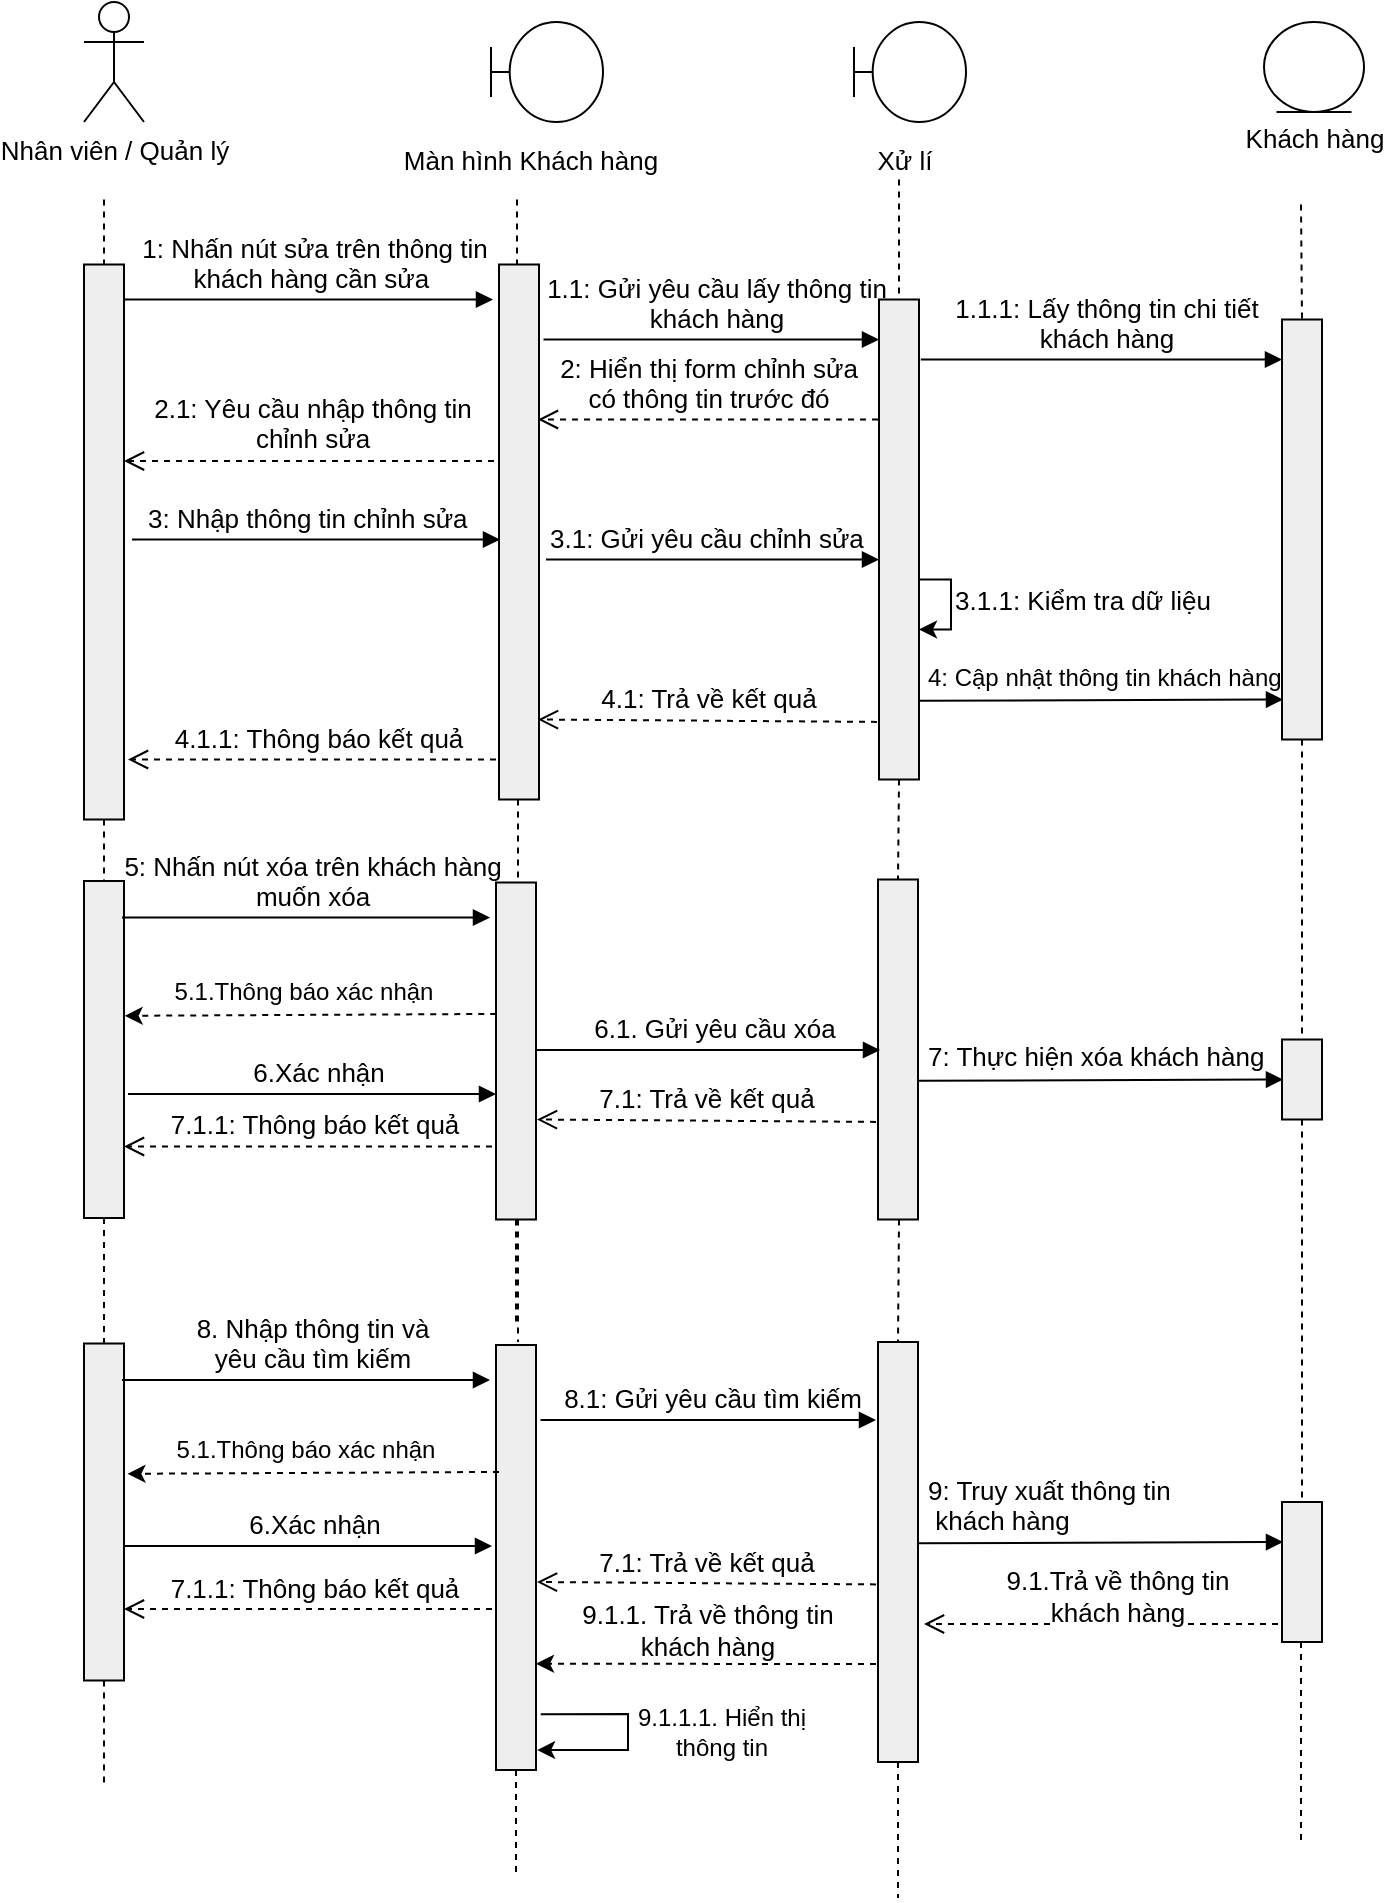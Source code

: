 <mxfile version="15.9.4" type="google"><diagram id="vhQP9gp8_tTE7xVUKtRE" name="Page-1"><mxGraphModel dx="1209" dy="-1683" grid="0" gridSize="10" guides="1" tooltips="1" connect="1" arrows="1" fold="1" page="1" pageScale="1" pageWidth="1654" pageHeight="2336" math="0" shadow="0"><root><mxCell id="0"/><mxCell id="1" parent="0"/><mxCell id="UZTc1KA9JFrEgTojJlAV-3" value="" style="edgeStyle=none;html=1;dashed=1;endArrow=none;rounded=0;fontSize=13;" parent="1" edge="1"><mxGeometry x="1" relative="1" as="geometry"><mxPoint x="90" y="2651.25" as="targetPoint"/><mxPoint x="90" y="2558.75" as="sourcePoint"/></mxGeometry></mxCell><mxCell id="UZTc1KA9JFrEgTojJlAV-6" value="" style="shape=umlBoundary;whiteSpace=wrap;html=1;fontSize=13;" parent="1" vertex="1"><mxGeometry x="283.5" y="2470" width="56" height="50" as="geometry"/></mxCell><mxCell id="UZTc1KA9JFrEgTojJlAV-7" value="Màn hình Khách hàng" style="text;html=1;align=center;verticalAlign=middle;resizable=0;points=[];autosize=1;strokeColor=none;fillColor=none;fontSize=13;" parent="1" vertex="1"><mxGeometry x="233" y="2528.75" width="140" height="20" as="geometry"/></mxCell><mxCell id="UZTc1KA9JFrEgTojJlAV-8" value="" style="edgeStyle=none;html=1;dashed=1;endArrow=none;rounded=0;fontSize=13;" parent="1" edge="1"><mxGeometry x="1" relative="1" as="geometry"><mxPoint x="296.5" y="2598.75" as="targetPoint"/><mxPoint x="296.5" y="2558.75" as="sourcePoint"/></mxGeometry></mxCell><mxCell id="UZTc1KA9JFrEgTojJlAV-11" value="" style="ellipse;shape=umlEntity;whiteSpace=wrap;html=1;fontSize=13;" parent="1" vertex="1"><mxGeometry x="670" y="2470" width="50" height="45" as="geometry"/></mxCell><mxCell id="UZTc1KA9JFrEgTojJlAV-12" value="Khách hàng" style="text;html=1;align=center;verticalAlign=middle;resizable=0;points=[];autosize=1;strokeColor=none;fillColor=none;fontSize=13;" parent="1" vertex="1"><mxGeometry x="655" y="2517.5" width="80" height="20" as="geometry"/></mxCell><mxCell id="UZTc1KA9JFrEgTojJlAV-13" value="Nhân viên / Quản lý" style="shape=umlActor;verticalLabelPosition=bottom;verticalAlign=top;html=1;outlineConnect=0;fontSize=13;" parent="1" vertex="1"><mxGeometry x="80" y="2460" width="30" height="60" as="geometry"/></mxCell><mxCell id="UZTc1KA9JFrEgTojJlAV-17" value="" style="shape=umlBoundary;whiteSpace=wrap;html=1;fontSize=13;" parent="1" vertex="1"><mxGeometry x="465" y="2470" width="56" height="50" as="geometry"/></mxCell><mxCell id="UZTc1KA9JFrEgTojJlAV-21" value="Xử lí" style="text;html=1;align=center;verticalAlign=middle;resizable=0;points=[];autosize=1;strokeColor=none;fillColor=none;fontSize=13;" parent="1" vertex="1"><mxGeometry x="470" y="2528.75" width="40" height="20" as="geometry"/></mxCell><mxCell id="UZTc1KA9JFrEgTojJlAV-31" value="" style="shape=rect;html=1;fillColor=#eeeeee;fontSize=13;" parent="1" vertex="1"><mxGeometry x="80" y="2591.25" width="20" height="277.5" as="geometry"/></mxCell><mxCell id="UZTc1KA9JFrEgTojJlAV-32" value="" style="shape=rect;html=1;fillColor=#eeeeee;fontSize=13;" parent="1" vertex="1"><mxGeometry x="287.5" y="2591.25" width="20" height="267.5" as="geometry"/></mxCell><mxCell id="UZTc1KA9JFrEgTojJlAV-33" value="1: Nhấn nút sửa trên thông tin&lt;br style=&quot;font-size: 13px&quot;&gt;khách hàng cần sửa&amp;nbsp;" style="html=1;verticalAlign=bottom;labelBackgroundColor=none;endArrow=block;endFill=1;endSize=6;align=center;rounded=0;fontSize=13;" parent="1" edge="1"><mxGeometry x="0.016" relative="1" as="geometry"><mxPoint x="100.5" y="2608.75" as="sourcePoint"/><mxPoint x="284.5" y="2608.75" as="targetPoint"/><mxPoint x="1" as="offset"/></mxGeometry></mxCell><mxCell id="UZTc1KA9JFrEgTojJlAV-34" value="" style="edgeStyle=none;html=1;dashed=1;endArrow=none;rounded=0;startArrow=none;entryX=0.5;entryY=0;entryDx=0;entryDy=0;fontSize=13;" parent="1" target="UZTc1KA9JFrEgTojJlAV-37" edge="1"><mxGeometry relative="1" as="geometry"><mxPoint x="487.5" y="2548.75" as="sourcePoint"/><mxPoint x="487.5" y="2598.75" as="targetPoint"/><Array as="points"/></mxGeometry></mxCell><mxCell id="UZTc1KA9JFrEgTojJlAV-35" value="" style="edgeStyle=none;html=1;dashed=1;endArrow=none;rounded=0;startArrow=none;fontSize=13;" parent="1" source="UZTc1KA9JFrEgTojJlAV-37" edge="1"><mxGeometry x="1" relative="1" as="geometry"><mxPoint x="487.5" y="2698.75" as="targetPoint"/></mxGeometry></mxCell><mxCell id="UZTc1KA9JFrEgTojJlAV-36" value="" style="edgeStyle=none;html=1;dashed=1;endArrow=none;rounded=0;fontSize=13;" parent="1" edge="1"><mxGeometry x="1" relative="1" as="geometry"><mxPoint x="487" y="2768.75" as="targetPoint"/><mxPoint x="487" y="2708.75" as="sourcePoint"/></mxGeometry></mxCell><mxCell id="UZTc1KA9JFrEgTojJlAV-37" value="" style="shape=rect;html=1;fillColor=#eeeeee;fontSize=13;" parent="1" vertex="1"><mxGeometry x="477.5" y="2608.75" width="20" height="240" as="geometry"/></mxCell><mxCell id="UZTc1KA9JFrEgTojJlAV-38" value="2.1: Yêu cầu nhập thông tin &lt;br style=&quot;font-size: 13px;&quot;&gt;chỉnh sửa" style="html=1;verticalAlign=bottom;endArrow=open;dashed=1;endSize=8;rounded=0;fontSize=13;" parent="1" edge="1"><mxGeometry x="-0.016" y="-1" relative="1" as="geometry"><mxPoint x="285" y="2689.5" as="sourcePoint"/><mxPoint x="100" y="2689.5" as="targetPoint"/><mxPoint as="offset"/></mxGeometry></mxCell><mxCell id="UZTc1KA9JFrEgTojJlAV-39" value="3: Nhập thông tin chỉnh sửa" style="html=1;verticalAlign=bottom;labelBackgroundColor=none;endArrow=block;endFill=1;endSize=6;align=left;rounded=0;fontSize=13;" parent="1" edge="1"><mxGeometry x="-0.935" relative="1" as="geometry"><mxPoint x="104" y="2728.75" as="sourcePoint"/><mxPoint x="288" y="2728.75" as="targetPoint"/><mxPoint as="offset"/></mxGeometry></mxCell><mxCell id="UZTc1KA9JFrEgTojJlAV-40" value="2: Hiển thị form chỉnh sửa &lt;br&gt;có thông tin trước đó" style="html=1;verticalAlign=bottom;endArrow=open;dashed=1;endSize=8;rounded=0;fontSize=13;" parent="1" edge="1"><mxGeometry relative="1" as="geometry"><mxPoint x="477" y="2668.75" as="sourcePoint"/><mxPoint x="307" y="2668.75" as="targetPoint"/></mxGeometry></mxCell><mxCell id="UZTc1KA9JFrEgTojJlAV-41" value="4.1.1: Thông báo kết quả" style="html=1;verticalAlign=bottom;endArrow=open;dashed=1;endSize=8;rounded=0;fontSize=13;" parent="1" edge="1"><mxGeometry x="-0.016" relative="1" as="geometry"><mxPoint x="286" y="2838.75" as="sourcePoint"/><mxPoint x="102" y="2838.75" as="targetPoint"/><mxPoint x="1" as="offset"/></mxGeometry></mxCell><mxCell id="UZTc1KA9JFrEgTojJlAV-42" value="1.1: Gửi yêu cầu lấy thông tin&lt;br style=&quot;font-size: 13px&quot;&gt;khách hàng" style="html=1;verticalAlign=bottom;labelBackgroundColor=none;endArrow=block;endFill=1;endSize=6;align=center;rounded=0;fontSize=13;" parent="1" edge="1"><mxGeometry x="0.016" relative="1" as="geometry"><mxPoint x="309.75" y="2628.75" as="sourcePoint"/><mxPoint x="477.5" y="2628.75" as="targetPoint"/><mxPoint x="1" as="offset"/></mxGeometry></mxCell><mxCell id="UZTc1KA9JFrEgTojJlAV-43" value="" style="edgeStyle=none;html=1;dashed=1;endArrow=none;rounded=0;entryX=0.5;entryY=0;entryDx=0;entryDy=0;fontSize=13;" parent="1" target="UZTc1KA9JFrEgTojJlAV-44" edge="1"><mxGeometry relative="1" as="geometry"><mxPoint x="688.5" y="2561.25" as="sourcePoint"/><mxPoint x="689" y="2668.75" as="targetPoint"/></mxGeometry></mxCell><mxCell id="UZTc1KA9JFrEgTojJlAV-44" value="" style="shape=rect;html=1;fillColor=#eeeeee;fontSize=13;" parent="1" vertex="1"><mxGeometry x="679" y="2618.75" width="20" height="210" as="geometry"/></mxCell><mxCell id="UZTc1KA9JFrEgTojJlAV-45" value="1.1.1: Lấy thông tin chi tiết &lt;br style=&quot;font-size: 13px&quot;&gt;khách hàng" style="html=1;verticalAlign=bottom;labelBackgroundColor=none;endArrow=block;endFill=1;endSize=6;align=center;rounded=0;exitX=1.045;exitY=0.125;exitDx=0;exitDy=0;exitPerimeter=0;fontSize=13;" parent="1" source="UZTc1KA9JFrEgTojJlAV-37" edge="1"><mxGeometry x="0.016" relative="1" as="geometry"><mxPoint x="504" y="2638.75" as="sourcePoint"/><mxPoint x="679" y="2638.75" as="targetPoint"/><mxPoint x="1" as="offset"/></mxGeometry></mxCell><mxCell id="UZTc1KA9JFrEgTojJlAV-46" value="3.1: Gửi yêu cầu chỉnh sửa" style="html=1;verticalAlign=bottom;labelBackgroundColor=none;endArrow=block;endFill=1;endSize=6;align=left;rounded=0;fontSize=13;" parent="1" edge="1"><mxGeometry x="-1" relative="1" as="geometry"><mxPoint x="311" y="2738.75" as="sourcePoint"/><mxPoint x="477.5" y="2738.75" as="targetPoint"/><mxPoint as="offset"/></mxGeometry></mxCell><mxCell id="UZTc1KA9JFrEgTojJlAV-47" value="3.1.1: Kiểm tra dữ liệu" style="text;html=1;align=center;verticalAlign=middle;resizable=0;points=[];autosize=1;strokeColor=none;fillColor=none;fontSize=13;" parent="1" vertex="1"><mxGeometry x="509" y="2748.75" width="140" height="20" as="geometry"/></mxCell><mxCell id="UZTc1KA9JFrEgTojJlAV-48" style="edgeStyle=elbowEdgeStyle;rounded=0;orthogonalLoop=1;jettySize=auto;html=1;exitX=1;exitY=0.25;exitDx=0;exitDy=0;entryX=1;entryY=0.5;entryDx=0;entryDy=0;fontSize=13;" parent="1" edge="1"><mxGeometry relative="1" as="geometry"><Array as="points"><mxPoint x="513.5" y="2757.75"/></Array><mxPoint x="497.5" y="2748.75" as="sourcePoint"/><mxPoint x="497.5" y="2773.75" as="targetPoint"/></mxGeometry></mxCell><mxCell id="UZTc1KA9JFrEgTojJlAV-49" value="&lt;font style=&quot;font-size: 12px&quot;&gt;4: Cập nhật thông tin khách hàng&lt;/font&gt;" style="html=1;verticalAlign=bottom;labelBackgroundColor=none;endArrow=block;endFill=1;endSize=6;align=left;rounded=0;entryX=0;entryY=0.25;entryDx=0;entryDy=0;fontSize=13;" parent="1" edge="1"><mxGeometry x="-0.973" y="1" relative="1" as="geometry"><mxPoint x="497.5" y="2809.38" as="sourcePoint"/><mxPoint x="679.5" y="2808.755" as="targetPoint"/><mxPoint as="offset"/></mxGeometry></mxCell><mxCell id="UZTc1KA9JFrEgTojJlAV-50" value="4.1: Trả về kết quả" style="html=1;verticalAlign=bottom;endArrow=open;dashed=1;endSize=8;rounded=0;exitX=-0.05;exitY=0.822;exitDx=0;exitDy=0;exitPerimeter=0;fontSize=13;" parent="1" edge="1"><mxGeometry relative="1" as="geometry"><mxPoint x="476.5" y="2819.95" as="sourcePoint"/><mxPoint x="307" y="2818.75" as="targetPoint"/></mxGeometry></mxCell><mxCell id="UZTc1KA9JFrEgTojJlAV-51" value="" style="edgeStyle=none;html=1;dashed=1;endArrow=none;rounded=0;fontSize=13;" parent="1" edge="1"><mxGeometry x="1" relative="1" as="geometry"><mxPoint x="297" y="2907.75" as="targetPoint"/><mxPoint x="297" y="2858.75" as="sourcePoint"/></mxGeometry></mxCell><mxCell id="UZTc1KA9JFrEgTojJlAV-52" value="" style="shape=rect;html=1;fillColor=#eeeeee;fontSize=13;" parent="1" vertex="1"><mxGeometry x="80" y="2899.5" width="20" height="168.5" as="geometry"/></mxCell><mxCell id="UZTc1KA9JFrEgTojJlAV-53" value="" style="shape=rect;html=1;fillColor=#eeeeee;fontSize=13;" parent="1" vertex="1"><mxGeometry x="286" y="2900.25" width="20" height="168.5" as="geometry"/></mxCell><mxCell id="UZTc1KA9JFrEgTojJlAV-54" value="5: Nhấn nút xóa trên khách hàng&lt;br style=&quot;font-size: 13px&quot;&gt;muốn xóa" style="html=1;verticalAlign=bottom;labelBackgroundColor=none;endArrow=block;endFill=1;endSize=6;align=center;rounded=0;fontSize=13;" parent="1" edge="1"><mxGeometry x="0.016" relative="1" as="geometry"><mxPoint x="99" y="2917.75" as="sourcePoint"/><mxPoint x="283" y="2917.75" as="targetPoint"/><mxPoint x="1" as="offset"/></mxGeometry></mxCell><mxCell id="UZTc1KA9JFrEgTojJlAV-55" value="" style="edgeStyle=none;html=1;dashed=1;endArrow=none;rounded=0;startArrow=none;entryX=0.5;entryY=0;entryDx=0;entryDy=0;exitX=0.5;exitY=1;exitDx=0;exitDy=0;fontSize=13;" parent="1" source="UZTc1KA9JFrEgTojJlAV-37" target="UZTc1KA9JFrEgTojJlAV-57" edge="1"><mxGeometry relative="1" as="geometry"><mxPoint x="486" y="2857.75" as="sourcePoint"/><mxPoint x="486" y="2907.75" as="targetPoint"/><Array as="points"/></mxGeometry></mxCell><mxCell id="UZTc1KA9JFrEgTojJlAV-56" value="" style="edgeStyle=none;html=1;dashed=1;endArrow=none;rounded=0;startArrow=none;fontSize=13;" parent="1" source="UZTc1KA9JFrEgTojJlAV-57" edge="1"><mxGeometry x="1" relative="1" as="geometry"><mxPoint x="486" y="3007.75" as="targetPoint"/></mxGeometry></mxCell><mxCell id="UZTc1KA9JFrEgTojJlAV-57" value="" style="shape=rect;html=1;fillColor=#eeeeee;fontSize=13;" parent="1" vertex="1"><mxGeometry x="477" y="2898.75" width="20" height="170" as="geometry"/></mxCell><mxCell id="UZTc1KA9JFrEgTojJlAV-58" value="7.1.1: Thông báo kết quả" style="html=1;verticalAlign=bottom;endArrow=open;dashed=1;endSize=8;rounded=0;fontSize=13;" parent="1" edge="1"><mxGeometry x="-0.016" relative="1" as="geometry"><mxPoint x="284" y="3032.25" as="sourcePoint"/><mxPoint x="100" y="3032.25" as="targetPoint"/><mxPoint x="1" as="offset"/></mxGeometry></mxCell><mxCell id="UZTc1KA9JFrEgTojJlAV-60" value="" style="edgeStyle=none;html=1;dashed=1;endArrow=none;rounded=0;entryX=0.5;entryY=0;entryDx=0;entryDy=0;exitX=0.5;exitY=1;exitDx=0;exitDy=0;fontSize=13;" parent="1" source="UZTc1KA9JFrEgTojJlAV-44" target="UZTc1KA9JFrEgTojJlAV-61" edge="1"><mxGeometry relative="1" as="geometry"><mxPoint x="687" y="2870.25" as="sourcePoint"/><mxPoint x="687.5" y="2977.75" as="targetPoint"/></mxGeometry></mxCell><mxCell id="UZTc1KA9JFrEgTojJlAV-61" value="" style="shape=rect;html=1;fillColor=#eeeeee;fontSize=13;" parent="1" vertex="1"><mxGeometry x="679" y="2978.75" width="20" height="40" as="geometry"/></mxCell><mxCell id="UZTc1KA9JFrEgTojJlAV-64" value="7: Thực hiện xóa khách hàng" style="html=1;verticalAlign=bottom;labelBackgroundColor=none;endArrow=block;endFill=1;endSize=6;align=left;rounded=0;entryX=0;entryY=0.25;entryDx=0;entryDy=0;fontSize=13;" parent="1" edge="1"><mxGeometry x="-0.973" y="1" relative="1" as="geometry"><mxPoint x="497.5" y="2999.38" as="sourcePoint"/><mxPoint x="679.5" y="2998.755" as="targetPoint"/><mxPoint as="offset"/></mxGeometry></mxCell><mxCell id="UZTc1KA9JFrEgTojJlAV-65" value="7.1: Trả về kết quả" style="html=1;verticalAlign=bottom;endArrow=open;dashed=1;endSize=8;rounded=0;exitX=-0.05;exitY=0.822;exitDx=0;exitDy=0;exitPerimeter=0;fontSize=13;" parent="1" edge="1"><mxGeometry relative="1" as="geometry"><mxPoint x="476" y="3019.95" as="sourcePoint"/><mxPoint x="306.5" y="3018.75" as="targetPoint"/></mxGeometry></mxCell><mxCell id="UZTc1KA9JFrEgTojJlAV-66" value="" style="edgeStyle=none;html=1;dashed=1;endArrow=none;rounded=0;exitX=0.5;exitY=1;exitDx=0;exitDy=0;entryX=0.5;entryY=0;entryDx=0;entryDy=0;fontSize=13;" parent="1" source="UZTc1KA9JFrEgTojJlAV-31" target="UZTc1KA9JFrEgTojJlAV-52" edge="1"><mxGeometry x="1" relative="1" as="geometry"><mxPoint x="305" y="2917.75" as="targetPoint"/><mxPoint x="305" y="2868.75" as="sourcePoint"/></mxGeometry></mxCell><mxCell id="UZTc1KA9JFrEgTojJlAV-67" value="" style="edgeStyle=none;html=1;dashed=1;endArrow=none;rounded=0;startArrow=none;exitX=0.5;exitY=1;exitDx=0;exitDy=0;fontSize=13;entryX=0.5;entryY=0;entryDx=0;entryDy=0;" parent="1" edge="1" target="AH5kCoYcIONQz1lu5F2h-8"><mxGeometry relative="1" as="geometry"><mxPoint x="689" y="3018.75" as="sourcePoint"/><mxPoint x="689" y="3118.75" as="targetPoint"/><Array as="points"/></mxGeometry></mxCell><mxCell id="UZTc1KA9JFrEgTojJlAV-68" value="" style="edgeStyle=none;html=1;dashed=1;endArrow=none;rounded=0;startArrow=none;entryX=0.5;entryY=0;entryDx=0;entryDy=0;exitX=0.5;exitY=1;exitDx=0;exitDy=0;fontSize=13;" parent="1" edge="1" target="AH5kCoYcIONQz1lu5F2h-5"><mxGeometry relative="1" as="geometry"><mxPoint x="487.5" y="3068.75" as="sourcePoint"/><mxPoint x="487" y="3118.75" as="targetPoint"/><Array as="points"/></mxGeometry></mxCell><mxCell id="UZTc1KA9JFrEgTojJlAV-69" value="" style="edgeStyle=none;html=1;dashed=1;endArrow=none;rounded=0;startArrow=none;exitX=0.5;exitY=1;exitDx=0;exitDy=0;fontSize=13;entryX=0.5;entryY=0;entryDx=0;entryDy=0;" parent="1" source="UZTc1KA9JFrEgTojJlAV-52" edge="1" target="AH5kCoYcIONQz1lu5F2h-1"><mxGeometry relative="1" as="geometry"><mxPoint x="699" y="3028.75" as="sourcePoint"/><mxPoint x="90" y="3120" as="targetPoint"/><Array as="points"/></mxGeometry></mxCell><mxCell id="UZTc1KA9JFrEgTojJlAV-70" value="" style="edgeStyle=none;html=1;dashed=1;endArrow=none;rounded=0;startArrow=none;exitX=0.5;exitY=1;exitDx=0;exitDy=0;fontSize=13;" parent="1" source="UZTc1KA9JFrEgTojJlAV-53" edge="1"><mxGeometry relative="1" as="geometry"><mxPoint x="709" y="3038.75" as="sourcePoint"/><mxPoint x="296" y="3120" as="targetPoint"/><Array as="points"/></mxGeometry></mxCell><mxCell id="UZTc1KA9JFrEgTojJlAV-71" value="" style="edgeStyle=none;html=1;dashed=1;endArrow=none;rounded=0;startArrow=none;exitX=0.5;exitY=1;exitDx=0;exitDy=0;fontSize=13;" parent="1" edge="1"><mxGeometry relative="1" as="geometry"><mxPoint x="297" y="3068.75" as="sourcePoint"/><mxPoint x="297" y="3130" as="targetPoint"/><Array as="points"/></mxGeometry></mxCell><mxCell id="AH5kCoYcIONQz1lu5F2h-1" value="" style="shape=rect;html=1;fillColor=#eeeeee;fontSize=13;" vertex="1" parent="1"><mxGeometry x="80" y="3130.75" width="20" height="168.5" as="geometry"/></mxCell><mxCell id="AH5kCoYcIONQz1lu5F2h-2" value="" style="shape=rect;html=1;fillColor=#eeeeee;fontSize=13;" vertex="1" parent="1"><mxGeometry x="286" y="3131.5" width="20" height="212.5" as="geometry"/></mxCell><mxCell id="AH5kCoYcIONQz1lu5F2h-3" value="8. Nhập thông tin và &lt;br&gt;yêu cầu tìm kiếm" style="html=1;verticalAlign=bottom;labelBackgroundColor=none;endArrow=block;endFill=1;endSize=6;align=center;rounded=0;fontSize=13;" edge="1" parent="1"><mxGeometry x="0.016" relative="1" as="geometry"><mxPoint x="99" y="3149" as="sourcePoint"/><mxPoint x="283" y="3149" as="targetPoint"/><mxPoint x="1" as="offset"/></mxGeometry></mxCell><mxCell id="AH5kCoYcIONQz1lu5F2h-4" value="" style="edgeStyle=none;html=1;dashed=1;endArrow=none;rounded=0;startArrow=none;fontSize=13;" edge="1" parent="1" source="AH5kCoYcIONQz1lu5F2h-5"><mxGeometry x="1" relative="1" as="geometry"><mxPoint x="486" y="3239" as="targetPoint"/></mxGeometry></mxCell><mxCell id="AH5kCoYcIONQz1lu5F2h-5" value="" style="shape=rect;html=1;fillColor=#eeeeee;fontSize=13;" vertex="1" parent="1"><mxGeometry x="477" y="3130" width="20" height="210" as="geometry"/></mxCell><mxCell id="AH5kCoYcIONQz1lu5F2h-6" value="7.1.1: Thông báo kết quả" style="html=1;verticalAlign=bottom;endArrow=open;dashed=1;endSize=8;rounded=0;fontSize=13;" edge="1" parent="1"><mxGeometry x="-0.016" relative="1" as="geometry"><mxPoint x="284" y="3263.5" as="sourcePoint"/><mxPoint x="100" y="3263.5" as="targetPoint"/><mxPoint x="1" as="offset"/></mxGeometry></mxCell><mxCell id="AH5kCoYcIONQz1lu5F2h-7" value="8.1: Gửi yêu cầu tìm kiếm" style="html=1;verticalAlign=bottom;labelBackgroundColor=none;endArrow=block;endFill=1;endSize=6;align=center;rounded=0;fontSize=13;" edge="1" parent="1"><mxGeometry x="0.016" relative="1" as="geometry"><mxPoint x="308.25" y="3169" as="sourcePoint"/><mxPoint x="476" y="3169" as="targetPoint"/><mxPoint x="1" as="offset"/></mxGeometry></mxCell><mxCell id="AH5kCoYcIONQz1lu5F2h-8" value="" style="shape=rect;html=1;fillColor=#eeeeee;fontSize=13;" vertex="1" parent="1"><mxGeometry x="679" y="3210" width="20" height="70" as="geometry"/></mxCell><mxCell id="AH5kCoYcIONQz1lu5F2h-11" value="9: Truy xuất thông tin&lt;br&gt;&amp;nbsp;khách hàng" style="html=1;verticalAlign=bottom;labelBackgroundColor=none;endArrow=block;endFill=1;endSize=6;align=left;rounded=0;entryX=0;entryY=0.25;entryDx=0;entryDy=0;fontSize=13;" edge="1" parent="1"><mxGeometry x="-0.973" y="1" relative="1" as="geometry"><mxPoint x="497.5" y="3230.63" as="sourcePoint"/><mxPoint x="679.5" y="3230.005" as="targetPoint"/><mxPoint as="offset"/></mxGeometry></mxCell><mxCell id="AH5kCoYcIONQz1lu5F2h-12" value="7.1: Trả về kết quả" style="html=1;verticalAlign=bottom;endArrow=open;dashed=1;endSize=8;rounded=0;exitX=-0.05;exitY=0.822;exitDx=0;exitDy=0;exitPerimeter=0;fontSize=13;" edge="1" parent="1"><mxGeometry relative="1" as="geometry"><mxPoint x="476" y="3251.2" as="sourcePoint"/><mxPoint x="306.5" y="3250" as="targetPoint"/></mxGeometry></mxCell><mxCell id="AH5kCoYcIONQz1lu5F2h-14" value="" style="edgeStyle=none;html=1;dashed=1;endArrow=none;rounded=0;startArrow=none;exitX=0.5;exitY=1;exitDx=0;exitDy=0;fontSize=13;" edge="1" parent="1"><mxGeometry relative="1" as="geometry"><mxPoint x="688.5" y="3280" as="sourcePoint"/><mxPoint x="688.5" y="3380" as="targetPoint"/><Array as="points"/></mxGeometry></mxCell><mxCell id="AH5kCoYcIONQz1lu5F2h-16" value="" style="edgeStyle=none;html=1;dashed=1;endArrow=none;rounded=0;startArrow=none;exitX=0.5;exitY=1;exitDx=0;exitDy=0;fontSize=13;" edge="1" parent="1" source="AH5kCoYcIONQz1lu5F2h-1"><mxGeometry relative="1" as="geometry"><mxPoint x="699" y="3260" as="sourcePoint"/><mxPoint x="90" y="3351.25" as="targetPoint"/><Array as="points"/></mxGeometry></mxCell><mxCell id="AH5kCoYcIONQz1lu5F2h-17" value="" style="edgeStyle=none;html=1;dashed=1;endArrow=none;rounded=0;startArrow=none;exitX=0.5;exitY=1;exitDx=0;exitDy=0;fontSize=13;" edge="1" parent="1" source="AH5kCoYcIONQz1lu5F2h-2"><mxGeometry relative="1" as="geometry"><mxPoint x="709" y="3270" as="sourcePoint"/><mxPoint x="296" y="3398" as="targetPoint"/><Array as="points"/></mxGeometry></mxCell><mxCell id="AH5kCoYcIONQz1lu5F2h-19" value="" style="html=1;verticalAlign=bottom;endArrow=open;dashed=1;endSize=8;rounded=0;fontSize=13;" edge="1" parent="1"><mxGeometry relative="1" as="geometry"><mxPoint x="677" y="3271" as="sourcePoint"/><mxPoint x="500" y="3271" as="targetPoint"/></mxGeometry></mxCell><mxCell id="AH5kCoYcIONQz1lu5F2h-21" value="&lt;span style=&quot;font-size: 13px ; background-color: rgb(255 , 255 , 255)&quot;&gt;9.1.Trả về thông tin khách hàng&lt;/span&gt;" style="text;html=1;strokeColor=none;fillColor=none;align=center;verticalAlign=middle;whiteSpace=wrap;rounded=0;" vertex="1" parent="1"><mxGeometry x="525" y="3242" width="144" height="30" as="geometry"/></mxCell><mxCell id="AH5kCoYcIONQz1lu5F2h-22" value="&lt;div style=&quot;text-align: center&quot;&gt;&lt;font face=&quot;helvetica&quot;&gt;&lt;span style=&quot;font-size: 13px ; background-color: rgb(255 , 255 , 255)&quot;&gt;9.1.1. Trả về thông tin khách hàng&lt;/span&gt;&lt;/font&gt;&lt;/div&gt;" style="text;whiteSpace=wrap;html=1;" vertex="1" parent="1"><mxGeometry x="317" y="3252" width="148" height="28" as="geometry"/></mxCell><mxCell id="AH5kCoYcIONQz1lu5F2h-24" value="" style="endArrow=classic;html=1;rounded=0;entryX=1;entryY=0.75;entryDx=0;entryDy=0;dashed=1;" edge="1" parent="1" target="AH5kCoYcIONQz1lu5F2h-2"><mxGeometry width="50" height="50" relative="1" as="geometry"><mxPoint x="476" y="3291" as="sourcePoint"/><mxPoint x="639" y="3076" as="targetPoint"/></mxGeometry></mxCell><mxCell id="AH5kCoYcIONQz1lu5F2h-27" value="" style="endArrow=classic;html=1;rounded=0;exitX=1.117;exitY=0.869;exitDx=0;exitDy=0;exitPerimeter=0;entryX=1.028;entryY=0.953;entryDx=0;entryDy=0;entryPerimeter=0;" edge="1" parent="1" source="AH5kCoYcIONQz1lu5F2h-2" target="AH5kCoYcIONQz1lu5F2h-2"><mxGeometry width="50" height="50" relative="1" as="geometry"><mxPoint x="589" y="3237" as="sourcePoint"/><mxPoint x="381" y="3316" as="targetPoint"/><Array as="points"><mxPoint x="352" y="3316"/><mxPoint x="352" y="3334"/></Array></mxGeometry></mxCell><mxCell id="AH5kCoYcIONQz1lu5F2h-28" value="9.1.1.1. Hiển thị thông tin" style="text;html=1;strokeColor=none;fillColor=none;align=center;verticalAlign=middle;whiteSpace=wrap;rounded=0;" vertex="1" parent="1"><mxGeometry x="355" y="3310" width="88" height="30" as="geometry"/></mxCell><mxCell id="AH5kCoYcIONQz1lu5F2h-30" value="" style="edgeStyle=none;html=1;dashed=1;endArrow=none;rounded=0;startArrow=none;exitX=0.5;exitY=1;exitDx=0;exitDy=0;fontSize=13;" edge="1" parent="1" source="AH5kCoYcIONQz1lu5F2h-5"><mxGeometry relative="1" as="geometry"><mxPoint x="306" y="3354" as="sourcePoint"/><mxPoint x="487" y="3408" as="targetPoint"/><Array as="points"/></mxGeometry></mxCell><mxCell id="AH5kCoYcIONQz1lu5F2h-31" value="" style="endArrow=classic;html=1;rounded=0;exitX=0.006;exitY=0.39;exitDx=0;exitDy=0;entryX=1.017;entryY=0.4;entryDx=0;entryDy=0;entryPerimeter=0;exitPerimeter=0;dashed=1;" edge="1" parent="1" source="UZTc1KA9JFrEgTojJlAV-53" target="UZTc1KA9JFrEgTojJlAV-52"><mxGeometry width="50" height="50" relative="1" as="geometry"><mxPoint x="589" y="3112" as="sourcePoint"/><mxPoint x="639" y="3062" as="targetPoint"/></mxGeometry></mxCell><mxCell id="AH5kCoYcIONQz1lu5F2h-32" value="5.1.Thông báo xác nhận" style="text;html=1;strokeColor=none;fillColor=none;align=center;verticalAlign=middle;whiteSpace=wrap;rounded=0;" vertex="1" parent="1"><mxGeometry x="122" y="2946" width="136" height="18" as="geometry"/></mxCell><mxCell id="AH5kCoYcIONQz1lu5F2h-33" value="6.1. Gửi yêu cầu xóa" style="html=1;verticalAlign=bottom;labelBackgroundColor=none;endArrow=block;endFill=1;endSize=6;align=center;rounded=0;fontSize=13;" edge="1" parent="1"><mxGeometry x="0.016" relative="1" as="geometry"><mxPoint x="306" y="2984" as="sourcePoint"/><mxPoint x="478" y="2984" as="targetPoint"/><mxPoint x="1" as="offset"/></mxGeometry></mxCell><mxCell id="AH5kCoYcIONQz1lu5F2h-34" value="6.Xác nhận" style="html=1;verticalAlign=bottom;labelBackgroundColor=none;endArrow=block;endFill=1;endSize=6;align=center;rounded=0;fontSize=13;" edge="1" parent="1"><mxGeometry x="0.016" relative="1" as="geometry"><mxPoint x="102" y="3006" as="sourcePoint"/><mxPoint x="286" y="3006" as="targetPoint"/><mxPoint x="1" as="offset"/></mxGeometry></mxCell><mxCell id="AH5kCoYcIONQz1lu5F2h-39" value="" style="endArrow=classic;html=1;rounded=0;exitX=0.006;exitY=0.39;exitDx=0;exitDy=0;entryX=1.017;entryY=0.4;entryDx=0;entryDy=0;entryPerimeter=0;exitPerimeter=0;dashed=1;" edge="1" parent="1"><mxGeometry width="50" height="50" relative="1" as="geometry"><mxPoint x="287.5" y="3194.965" as="sourcePoint"/><mxPoint x="101.72" y="3195.9" as="targetPoint"/></mxGeometry></mxCell><mxCell id="AH5kCoYcIONQz1lu5F2h-40" value="5.1.Thông báo xác nhận" style="text;html=1;strokeColor=none;fillColor=none;align=center;verticalAlign=middle;whiteSpace=wrap;rounded=0;" vertex="1" parent="1"><mxGeometry x="123.38" y="3175" width="136" height="18" as="geometry"/></mxCell><mxCell id="AH5kCoYcIONQz1lu5F2h-41" value="6.Xác nhận" style="html=1;verticalAlign=bottom;labelBackgroundColor=none;endArrow=block;endFill=1;endSize=6;align=center;rounded=0;fontSize=13;" edge="1" parent="1"><mxGeometry x="0.016" relative="1" as="geometry"><mxPoint x="100" y="3232" as="sourcePoint"/><mxPoint x="284" y="3232" as="targetPoint"/><mxPoint x="1" as="offset"/></mxGeometry></mxCell></root></mxGraphModel></diagram></mxfile>
